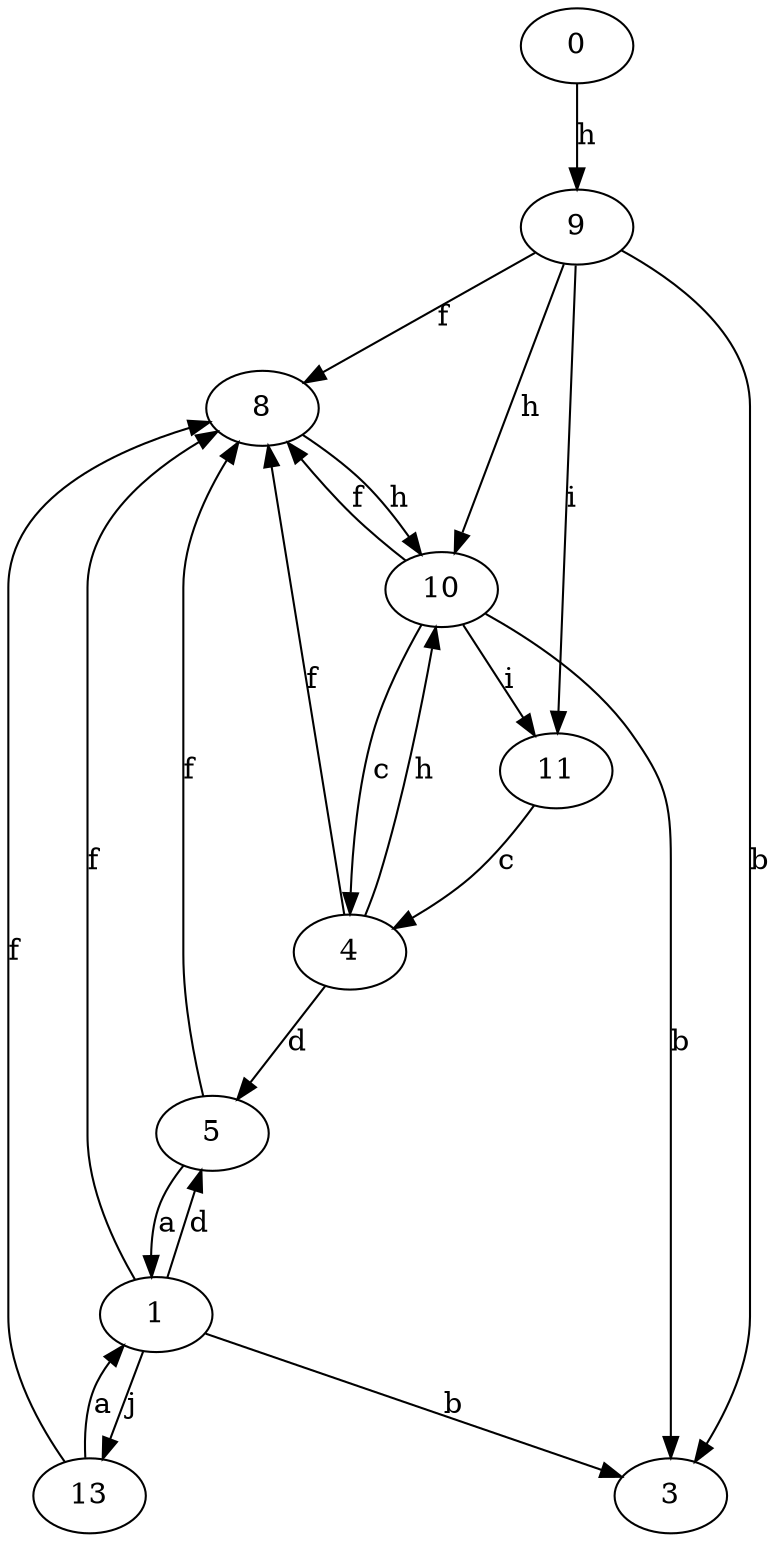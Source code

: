 strict digraph  {
0;
1;
3;
4;
5;
8;
9;
10;
11;
13;
0 -> 9  [label=h];
1 -> 3  [label=b];
1 -> 5  [label=d];
1 -> 8  [label=f];
1 -> 13  [label=j];
4 -> 5  [label=d];
4 -> 8  [label=f];
4 -> 10  [label=h];
5 -> 1  [label=a];
5 -> 8  [label=f];
8 -> 10  [label=h];
9 -> 3  [label=b];
9 -> 8  [label=f];
9 -> 10  [label=h];
9 -> 11  [label=i];
10 -> 3  [label=b];
10 -> 4  [label=c];
10 -> 8  [label=f];
10 -> 11  [label=i];
11 -> 4  [label=c];
13 -> 1  [label=a];
13 -> 8  [label=f];
}
